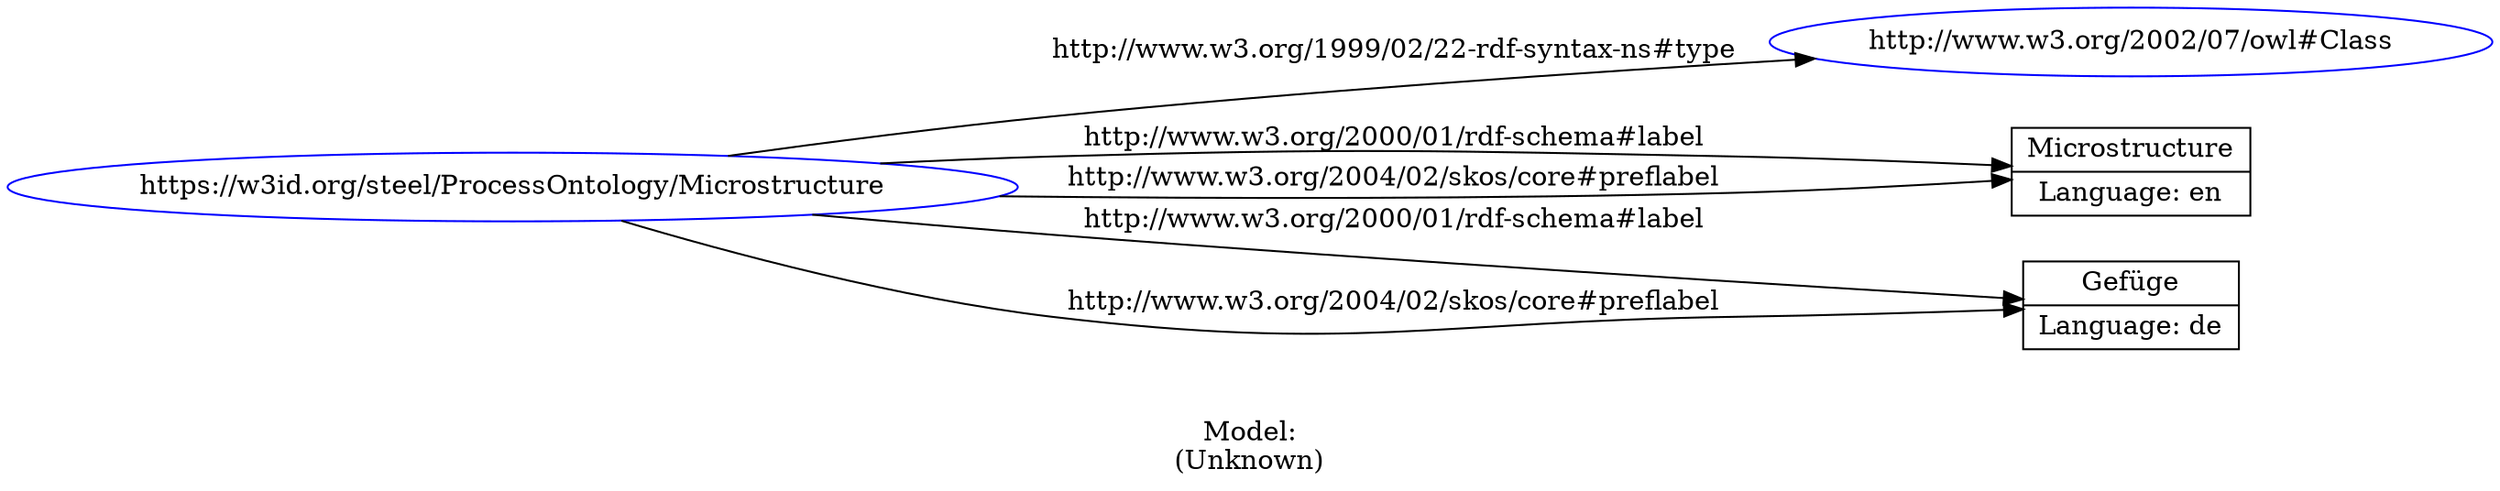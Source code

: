 digraph {
	rankdir = LR;
	charset="utf-8";

	"Rhttps://w3id.org/steel/ProcessOntology/Microstructure" -> "Rhttp://www.w3.org/2002/07/owl#Class" [ label="http://www.w3.org/1999/02/22-rdf-syntax-ns#type" ];
	"Rhttps://w3id.org/steel/ProcessOntology/Microstructure" -> "LMicrostructure|Language: en" [ label="http://www.w3.org/2000/01/rdf-schema#label" ];
	"Rhttps://w3id.org/steel/ProcessOntology/Microstructure" -> "LGefüge|Language: de" [ label="http://www.w3.org/2000/01/rdf-schema#label" ];
	"Rhttps://w3id.org/steel/ProcessOntology/Microstructure" -> "LMicrostructure|Language: en" [ label="http://www.w3.org/2004/02/skos/core#preflabel" ];
	"Rhttps://w3id.org/steel/ProcessOntology/Microstructure" -> "LGefüge|Language: de" [ label="http://www.w3.org/2004/02/skos/core#preflabel" ];

	// Resources
	"Rhttps://w3id.org/steel/ProcessOntology/Microstructure" [ label="https://w3id.org/steel/ProcessOntology/Microstructure", shape = ellipse, color = blue ];
	"Rhttp://www.w3.org/2002/07/owl#Class" [ label="http://www.w3.org/2002/07/owl#Class", shape = ellipse, color = blue ];

	// Anonymous nodes

	// Literals
	"LMicrostructure|Language: en" [ label="Microstructure|Language: en", shape = record ];
	"LGefüge|Language: de" [ label="Gefüge|Language: de", shape = record ];

	label="\n\nModel:\n(Unknown)";
}
